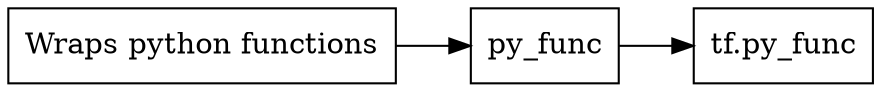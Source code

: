 digraph "Wraps python functions"{
rankdir="LR"
node [shape="box"]
		"Wraps python functions" -> "py_func" -> "tf.py_func";
}
